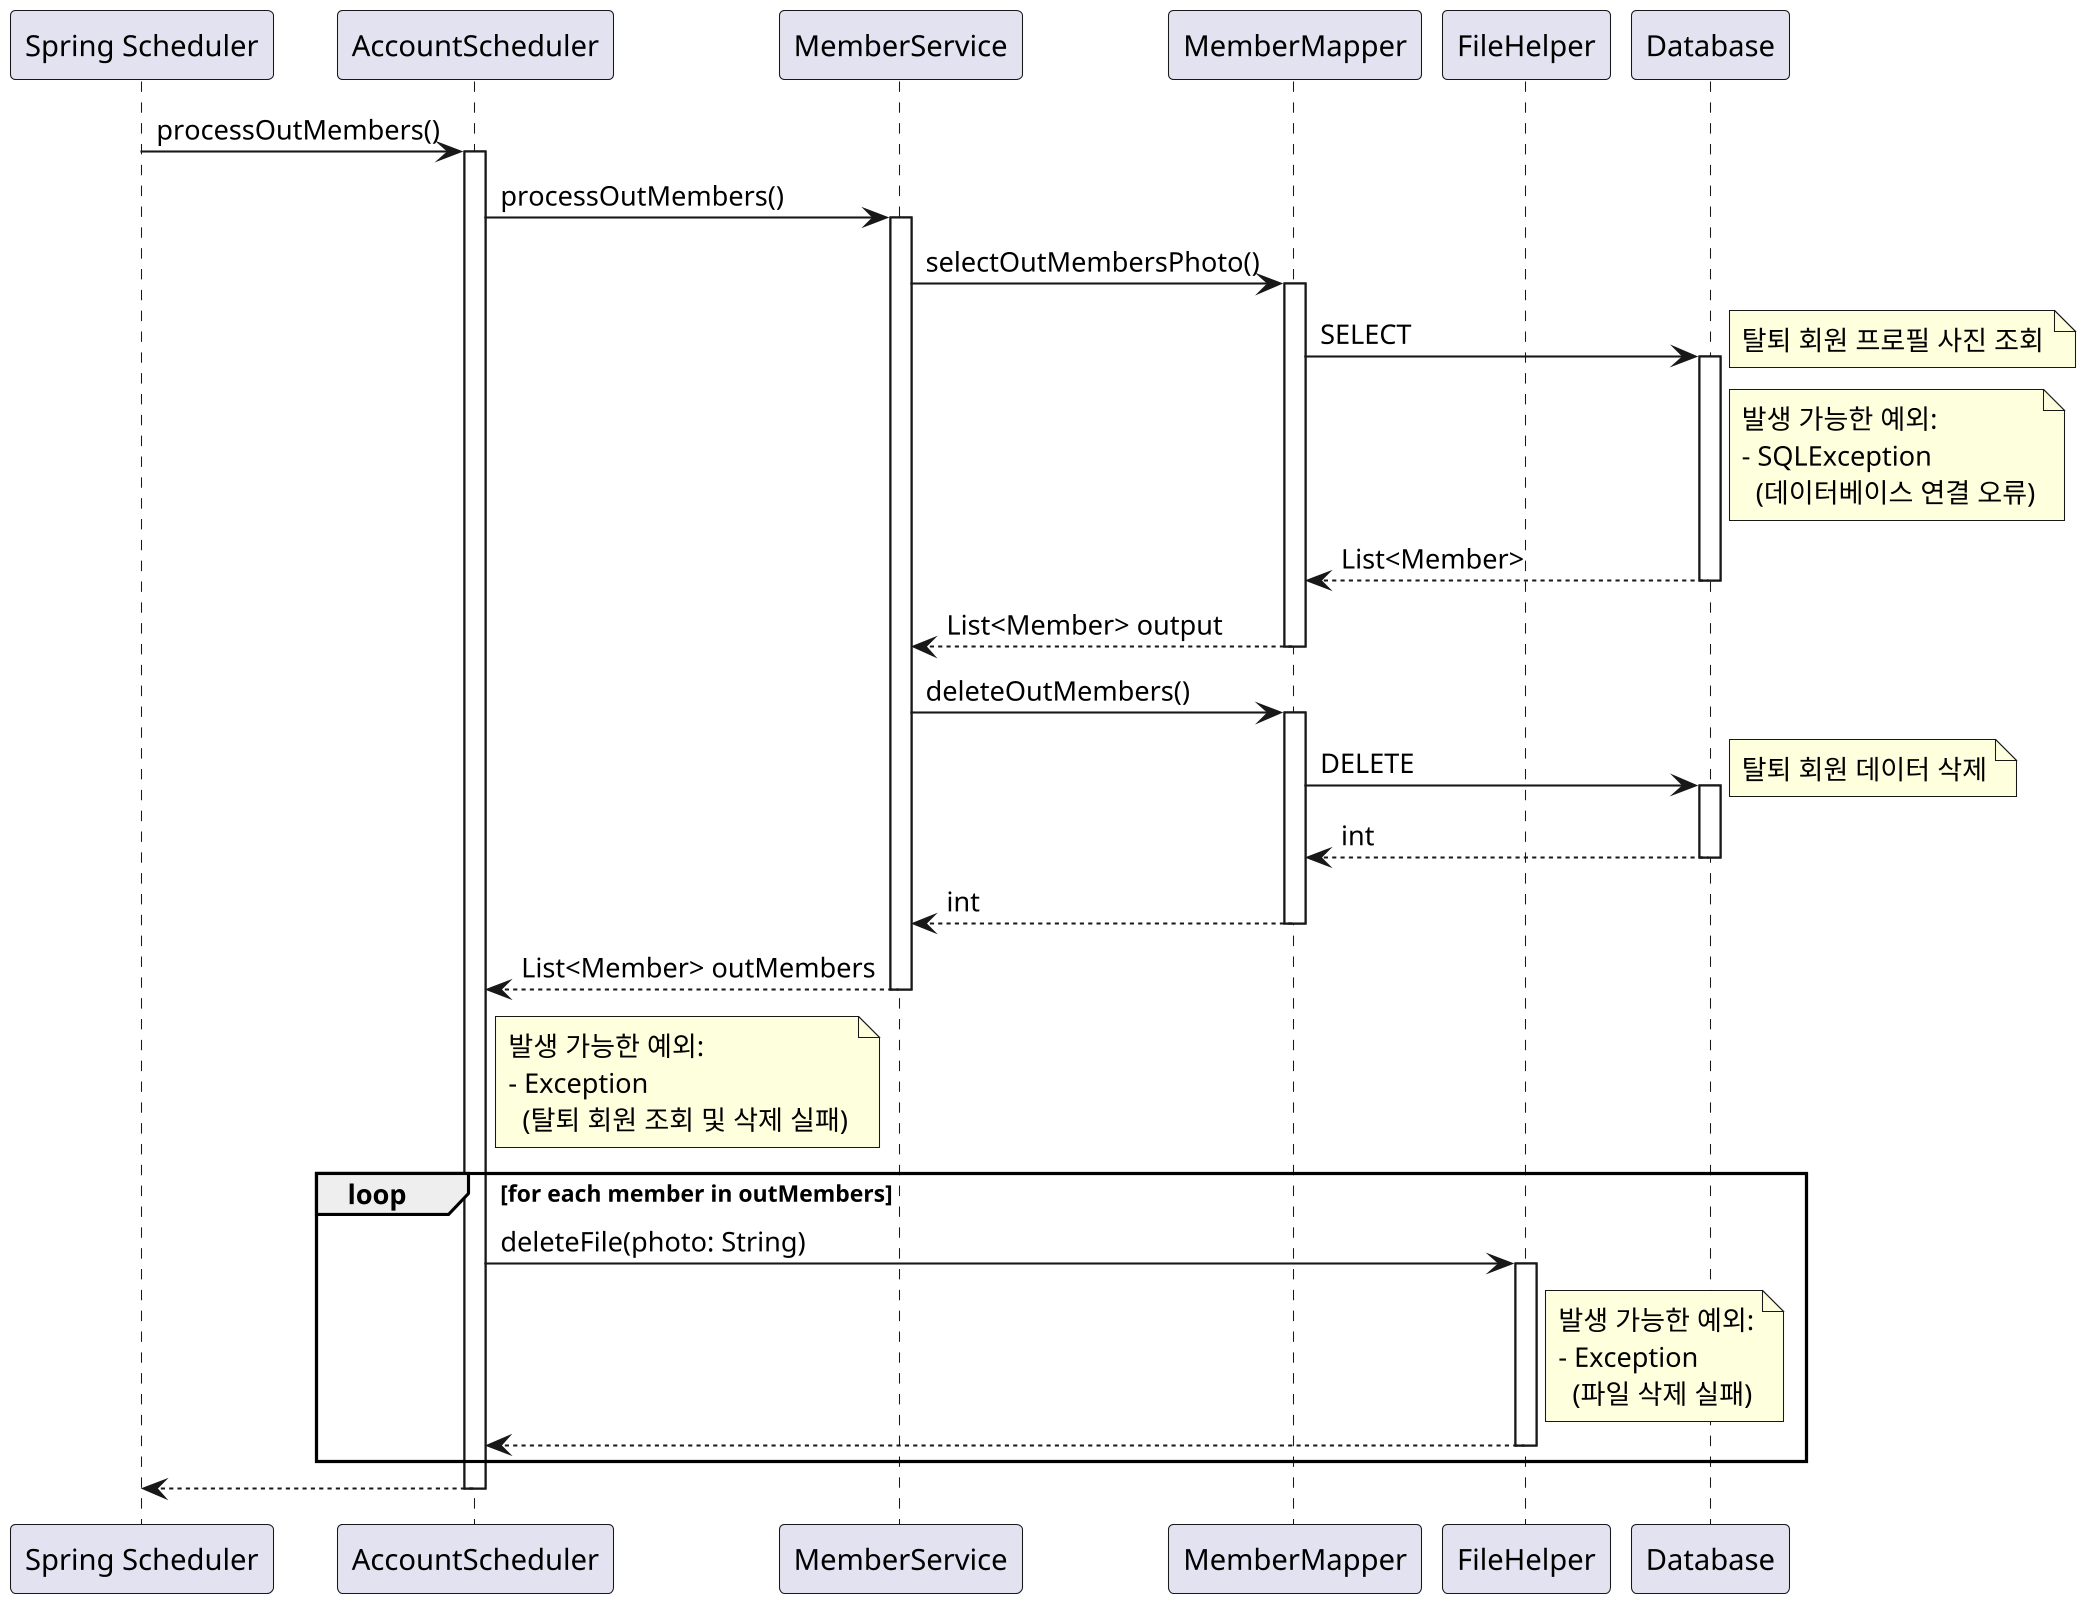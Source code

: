 @startuml
skinparam dpi 200

participant "Spring Scheduler" as Scheduler
participant AccountScheduler
participant MemberService
participant MemberMapper
participant FileHelper
participant Database

Scheduler -> AccountScheduler: processOutMembers()
activate AccountScheduler

AccountScheduler -> MemberService: processOutMembers()
activate MemberService

MemberService -> MemberMapper: selectOutMembersPhoto()
activate MemberMapper
MemberMapper -> Database: SELECT
activate Database
note right: 탈퇴 회원 프로필 사진 조회
note right of Database: 발생 가능한 예외:\n- SQLException\n  (데이터베이스 연결 오류)
Database --> MemberMapper: List<Member>
deactivate Database
MemberMapper --> MemberService: List<Member> output
deactivate MemberMapper

MemberService -> MemberMapper: deleteOutMembers()
activate MemberMapper
MemberMapper -> Database: DELETE
activate Database
note right: 탈퇴 회원 데이터 삭제
Database --> MemberMapper: int
deactivate Database
MemberMapper --> MemberService: int
deactivate MemberMapper

MemberService --> AccountScheduler: List<Member> outMembers
deactivate MemberService

note right of AccountScheduler: 발생 가능한 예외:\n- Exception\n  (탈퇴 회원 조회 및 삭제 실패)

loop for each member in outMembers
    AccountScheduler -> FileHelper: deleteFile(photo: String)
    activate FileHelper
    note right of FileHelper: 발생 가능한 예외:\n- Exception\n  (파일 삭제 실패)
    FileHelper --> AccountScheduler
    deactivate FileHelper
end

AccountScheduler --> Scheduler
deactivate AccountScheduler

@enduml
